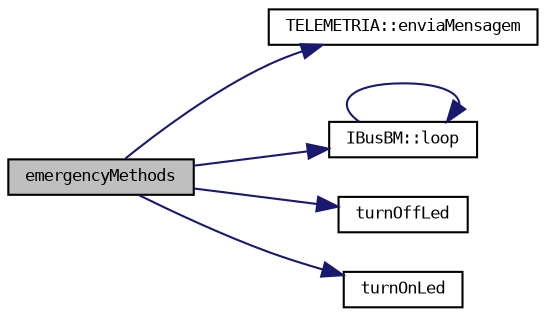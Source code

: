 digraph "emergencyMethods"
{
 // LATEX_PDF_SIZE
  bgcolor="transparent";
  edge [fontname="DejaVuSansMono",fontsize="8",labelfontname="DejaVuSansMono",labelfontsize="8"];
  node [fontname="DejaVuSansMono",fontsize="8",shape=record];
  rankdir="LR";
  Node1 [label="emergencyMethods",height=0.2,width=0.4,color="black", fillcolor="grey75", style="filled", fontcolor="black",tooltip="Task de Procedimentos emergenciais."];
  Node1 -> Node2 [color="midnightblue",fontsize="8",style="solid",fontname="DejaVuSansMono"];
  Node2 [label="TELEMETRIA::enviaMensagem",height=0.2,width=0.4,color="black",URL="$classTELEMETRIA.html#a6c13ae22d648afb2c7bd41f3e17ba4b6",tooltip=" "];
  Node1 -> Node3 [color="midnightblue",fontsize="8",style="solid",fontname="DejaVuSansMono"];
  Node3 [label="IBusBM::loop",height=0.2,width=0.4,color="black",URL="$classIBusBM.html#a3219abe525dde59156d00538d93faa11",tooltip=" "];
  Node3 -> Node3 [color="midnightblue",fontsize="8",style="solid",fontname="DejaVuSansMono"];
  Node1 -> Node4 [color="midnightblue",fontsize="8",style="solid",fontname="DejaVuSansMono"];
  Node4 [label="turnOffLed",height=0.2,width=0.4,color="black",URL="$COMMON_8h.html#a0e9b3928a2c3089998123715bcae29e9",tooltip="Desliga o led de comunicação."];
  Node1 -> Node5 [color="midnightblue",fontsize="8",style="solid",fontname="DejaVuSansMono"];
  Node5 [label="turnOnLed",height=0.2,width=0.4,color="black",URL="$COMMON_8h.html#a8eabef94a982b1407d1ae4731b7e07ca",tooltip="Liga o led de comunicação."];
}
